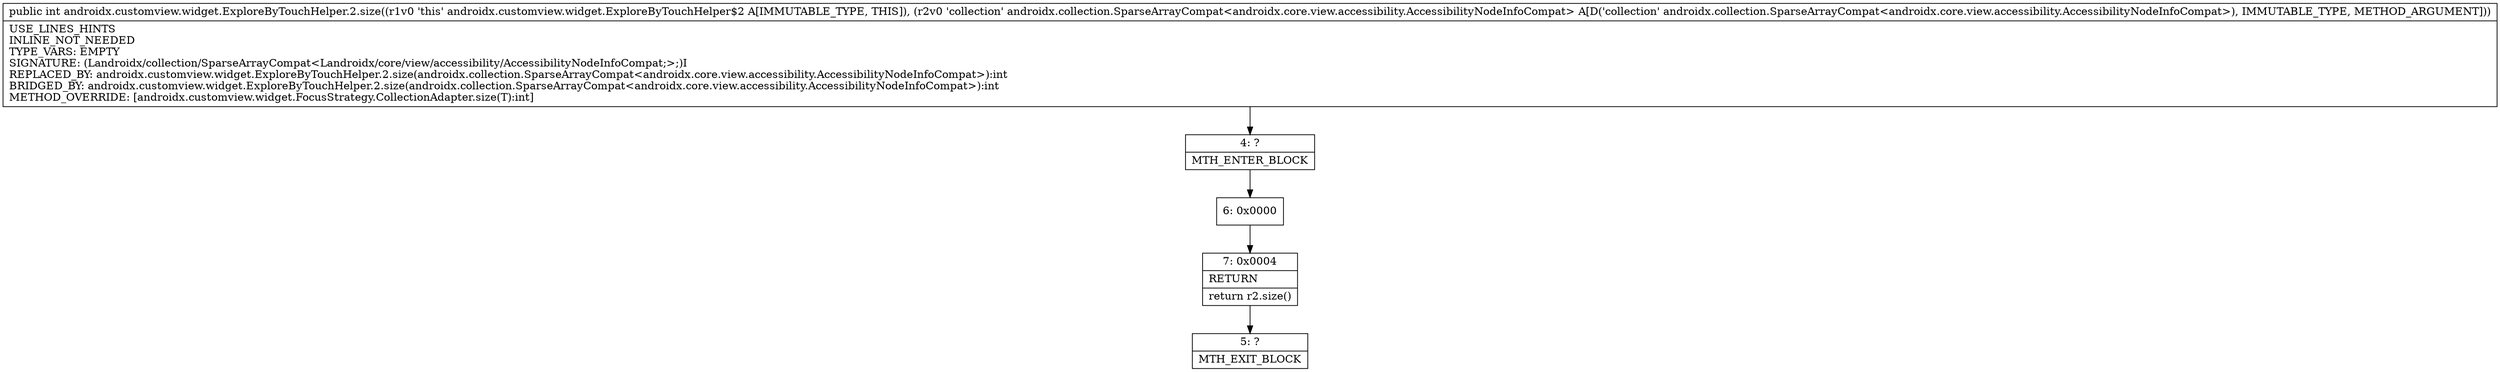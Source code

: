 digraph "CFG forandroidx.customview.widget.ExploreByTouchHelper.2.size(Landroidx\/collection\/SparseArrayCompat;)I" {
Node_4 [shape=record,label="{4\:\ ?|MTH_ENTER_BLOCK\l}"];
Node_6 [shape=record,label="{6\:\ 0x0000}"];
Node_7 [shape=record,label="{7\:\ 0x0004|RETURN\l|return r2.size()\l}"];
Node_5 [shape=record,label="{5\:\ ?|MTH_EXIT_BLOCK\l}"];
MethodNode[shape=record,label="{public int androidx.customview.widget.ExploreByTouchHelper.2.size((r1v0 'this' androidx.customview.widget.ExploreByTouchHelper$2 A[IMMUTABLE_TYPE, THIS]), (r2v0 'collection' androidx.collection.SparseArrayCompat\<androidx.core.view.accessibility.AccessibilityNodeInfoCompat\> A[D('collection' androidx.collection.SparseArrayCompat\<androidx.core.view.accessibility.AccessibilityNodeInfoCompat\>), IMMUTABLE_TYPE, METHOD_ARGUMENT]))  | USE_LINES_HINTS\lINLINE_NOT_NEEDED\lTYPE_VARS: EMPTY\lSIGNATURE: (Landroidx\/collection\/SparseArrayCompat\<Landroidx\/core\/view\/accessibility\/AccessibilityNodeInfoCompat;\>;)I\lREPLACED_BY: androidx.customview.widget.ExploreByTouchHelper.2.size(androidx.collection.SparseArrayCompat\<androidx.core.view.accessibility.AccessibilityNodeInfoCompat\>):int\lBRIDGED_BY: androidx.customview.widget.ExploreByTouchHelper.2.size(androidx.collection.SparseArrayCompat\<androidx.core.view.accessibility.AccessibilityNodeInfoCompat\>):int\lMETHOD_OVERRIDE: [androidx.customview.widget.FocusStrategy.CollectionAdapter.size(T):int]\l}"];
MethodNode -> Node_4;Node_4 -> Node_6;
Node_6 -> Node_7;
Node_7 -> Node_5;
}

